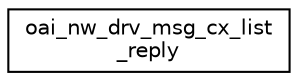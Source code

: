 digraph "Graphical Class Hierarchy"
{
 // LATEX_PDF_SIZE
  edge [fontname="Helvetica",fontsize="10",labelfontname="Helvetica",labelfontsize="10"];
  node [fontname="Helvetica",fontsize="10",shape=record];
  rankdir="LR";
  Node0 [label="oai_nw_drv_msg_cx_list\l_reply",height=0.2,width=0.4,color="black", fillcolor="white", style="filled",URL="$structoai__nw__drv__msg__cx__list__reply.html",tooltip=" "];
}
